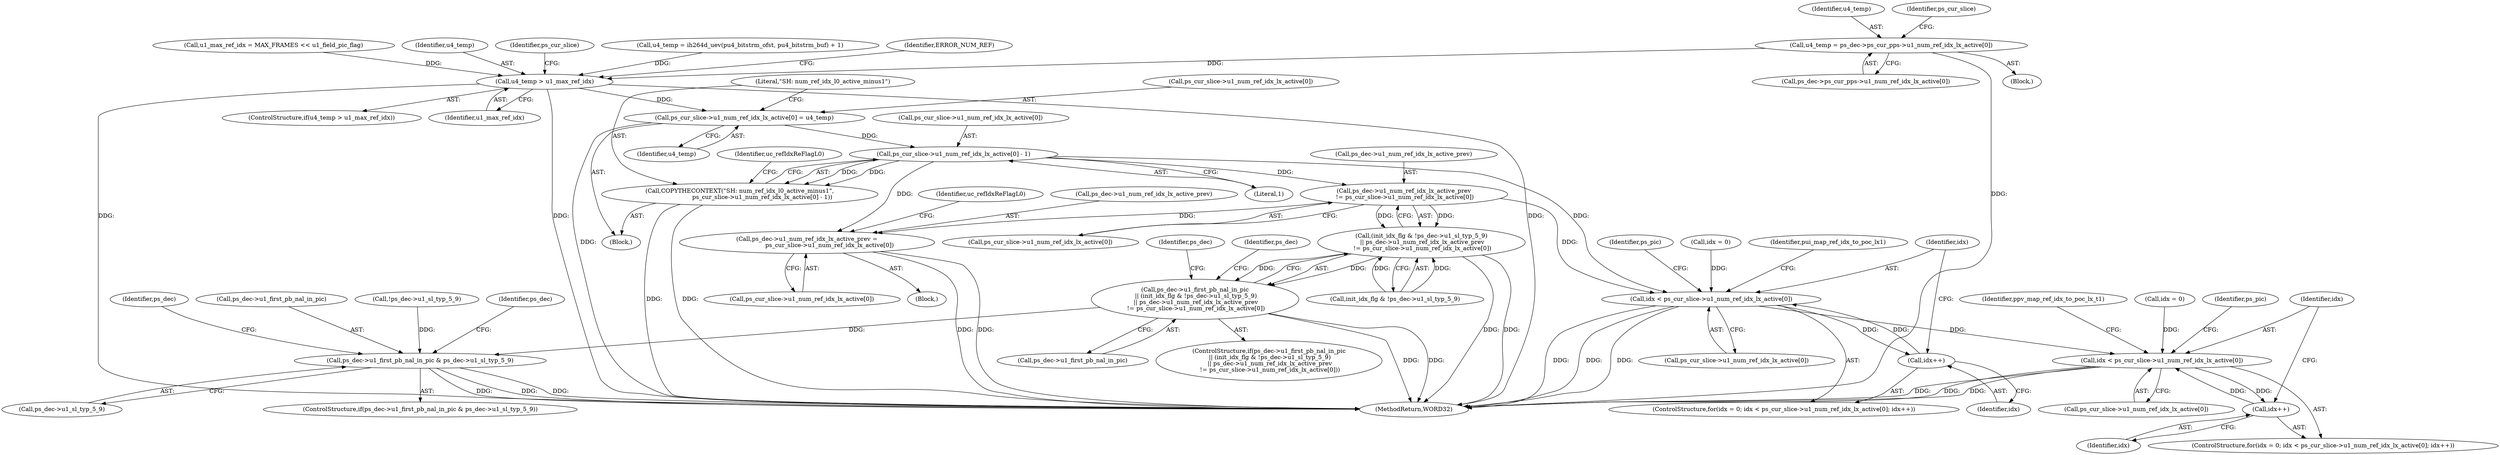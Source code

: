 digraph "0_Android_943323f1d9d3dd5c2634deb26cbe72343ca6b3db_2@pointer" {
"1000244" [label="(Call,u4_temp = ps_dec->ps_cur_pps->u1_num_ref_idx_lx_active[0])"];
"1000273" [label="(Call,u4_temp > u1_max_ref_idx)"];
"1000279" [label="(Call,ps_cur_slice->u1_num_ref_idx_lx_active[0] = u4_temp)"];
"1000288" [label="(Call,ps_cur_slice->u1_num_ref_idx_lx_active[0] - 1)"];
"1000286" [label="(Call,COPYTHECONTEXT(\"SH: num_ref_idx_l0_active_minus1\",\n                        ps_cur_slice->u1_num_ref_idx_lx_active[0] - 1))"];
"1000329" [label="(Call,ps_dec->u1_num_ref_idx_lx_active_prev\n != ps_cur_slice->u1_num_ref_idx_lx_active[0])"];
"1000322" [label="(Call,(init_idx_flg & !ps_dec->u1_sl_typ_5_9)\n || ps_dec->u1_num_ref_idx_lx_active_prev\n != ps_cur_slice->u1_num_ref_idx_lx_active[0])"];
"1000318" [label="(Call,ps_dec->u1_first_pb_nal_in_pic\n || (init_idx_flg & !ps_dec->u1_sl_typ_5_9)\n || ps_dec->u1_num_ref_idx_lx_active_prev\n != ps_cur_slice->u1_num_ref_idx_lx_active[0])"];
"1000342" [label="(Call,ps_dec->u1_first_pb_nal_in_pic & ps_dec->u1_sl_typ_5_9)"];
"1000354" [label="(Call,ps_dec->u1_num_ref_idx_lx_active_prev =\n                        ps_cur_slice->u1_num_ref_idx_lx_active[0])"];
"1000442" [label="(Call,idx < ps_cur_slice->u1_num_ref_idx_lx_active[0])"];
"1000449" [label="(Call,idx++)"];
"1000522" [label="(Call,idx < ps_cur_slice->u1_num_ref_idx_lx_active[0])"];
"1000529" [label="(Call,idx++)"];
"1000246" [label="(Call,ps_dec->ps_cur_pps->u1_num_ref_idx_lx_active[0])"];
"1000354" [label="(Call,ps_dec->u1_num_ref_idx_lx_active_prev =\n                        ps_cur_slice->u1_num_ref_idx_lx_active[0])"];
"1000518" [label="(ControlStructure,for(idx = 0; idx < ps_cur_slice->u1_num_ref_idx_lx_active[0]; idx++))"];
"1000274" [label="(Identifier,u4_temp)"];
"1000340" [label="(Identifier,ps_dec)"];
"1000288" [label="(Call,ps_cur_slice->u1_num_ref_idx_lx_active[0] - 1)"];
"1000273" [label="(Call,u4_temp > u1_max_ref_idx)"];
"1000295" [label="(Block,)"];
"1000272" [label="(ControlStructure,if(u4_temp > u1_max_ref_idx))"];
"1000245" [label="(Identifier,u4_temp)"];
"1000265" [label="(Block,)"];
"1000294" [label="(Literal,1)"];
"1000279" [label="(Call,ps_cur_slice->u1_num_ref_idx_lx_active[0] = u4_temp)"];
"1000317" [label="(ControlStructure,if(ps_dec->u1_first_pb_nal_in_pic\n || (init_idx_flg & !ps_dec->u1_sl_typ_5_9)\n || ps_dec->u1_num_ref_idx_lx_active_prev\n != ps_cur_slice->u1_num_ref_idx_lx_active[0]))"];
"1000280" [label="(Call,ps_cur_slice->u1_num_ref_idx_lx_active[0])"];
"1000286" [label="(Call,COPYTHECONTEXT(\"SH: num_ref_idx_l0_active_minus1\",\n                        ps_cur_slice->u1_num_ref_idx_lx_active[0] - 1))"];
"1001036" [label="(MethodReturn,WORD32)"];
"1000580" [label="(Identifier,ppv_map_ref_idx_to_poc_lx_t1)"];
"1000444" [label="(Call,ps_cur_slice->u1_num_ref_idx_lx_active[0])"];
"1000450" [label="(Identifier,idx)"];
"1000529" [label="(Call,idx++)"];
"1000275" [label="(Identifier,u1_max_ref_idx)"];
"1000358" [label="(Call,ps_cur_slice->u1_num_ref_idx_lx_active[0])"];
"1000330" [label="(Call,ps_dec->u1_num_ref_idx_lx_active_prev)"];
"1000364" [label="(Identifier,uc_refIdxReFlagL0)"];
"1000329" [label="(Call,ps_dec->u1_num_ref_idx_lx_active_prev\n != ps_cur_slice->u1_num_ref_idx_lx_active[0])"];
"1000322" [label="(Call,(init_idx_flg & !ps_dec->u1_sl_typ_5_9)\n || ps_dec->u1_num_ref_idx_lx_active_prev\n != ps_cur_slice->u1_num_ref_idx_lx_active[0])"];
"1000439" [label="(Call,idx = 0)"];
"1000443" [label="(Identifier,idx)"];
"1000318" [label="(Call,ps_dec->u1_first_pb_nal_in_pic\n || (init_idx_flg & !ps_dec->u1_sl_typ_5_9)\n || ps_dec->u1_num_ref_idx_lx_active_prev\n != ps_cur_slice->u1_num_ref_idx_lx_active[0])"];
"1000282" [label="(Identifier,ps_cur_slice)"];
"1000530" [label="(Identifier,idx)"];
"1000121" [label="(Block,)"];
"1000258" [label="(Call,u4_temp = ih264d_uev(pu4_bitstrm_ofst, pu4_bitstrm_buf) + 1)"];
"1000523" [label="(Identifier,idx)"];
"1000323" [label="(Call,init_idx_flg & !ps_dec->u1_sl_typ_5_9)"];
"1000519" [label="(Call,idx = 0)"];
"1000278" [label="(Identifier,ERROR_NUM_REF)"];
"1000289" [label="(Call,ps_cur_slice->u1_num_ref_idx_lx_active[0])"];
"1000469" [label="(Identifier,pui_map_ref_idx_to_poc_lx1)"];
"1000341" [label="(ControlStructure,if(ps_dec->u1_first_pb_nal_in_pic & ps_dec->u1_sl_typ_5_9))"];
"1000344" [label="(Identifier,ps_dec)"];
"1000346" [label="(Call,ps_dec->u1_sl_typ_5_9)"];
"1000533" [label="(Identifier,ps_pic)"];
"1000343" [label="(Call,ps_dec->u1_first_pb_nal_in_pic)"];
"1000287" [label="(Literal,\"SH: num_ref_idx_l0_active_minus1\")"];
"1000442" [label="(Call,idx < ps_cur_slice->u1_num_ref_idx_lx_active[0])"];
"1000325" [label="(Call,!ps_dec->u1_sl_typ_5_9)"];
"1000355" [label="(Call,ps_dec->u1_num_ref_idx_lx_active_prev)"];
"1000453" [label="(Identifier,ps_pic)"];
"1000438" [label="(ControlStructure,for(idx = 0; idx < ps_cur_slice->u1_num_ref_idx_lx_active[0]; idx++))"];
"1000285" [label="(Identifier,u4_temp)"];
"1000356" [label="(Identifier,ps_dec)"];
"1000319" [label="(Call,ps_dec->u1_first_pb_nal_in_pic)"];
"1000244" [label="(Call,u4_temp = ps_dec->ps_cur_pps->u1_num_ref_idx_lx_active[0])"];
"1000267" [label="(Call,u1_max_ref_idx = MAX_FRAMES << u1_field_pic_flag)"];
"1000449" [label="(Call,idx++)"];
"1000351" [label="(Identifier,ps_dec)"];
"1000298" [label="(Identifier,uc_refIdxReFlagL0)"];
"1000333" [label="(Call,ps_cur_slice->u1_num_ref_idx_lx_active[0])"];
"1000342" [label="(Call,ps_dec->u1_first_pb_nal_in_pic & ps_dec->u1_sl_typ_5_9)"];
"1000524" [label="(Call,ps_cur_slice->u1_num_ref_idx_lx_active[0])"];
"1000522" [label="(Call,idx < ps_cur_slice->u1_num_ref_idx_lx_active[0])"];
"1000255" [label="(Identifier,ps_cur_slice)"];
"1000244" -> "1000121"  [label="AST: "];
"1000244" -> "1000246"  [label="CFG: "];
"1000245" -> "1000244"  [label="AST: "];
"1000246" -> "1000244"  [label="AST: "];
"1000255" -> "1000244"  [label="CFG: "];
"1000244" -> "1001036"  [label="DDG: "];
"1000244" -> "1000273"  [label="DDG: "];
"1000273" -> "1000272"  [label="AST: "];
"1000273" -> "1000275"  [label="CFG: "];
"1000274" -> "1000273"  [label="AST: "];
"1000275" -> "1000273"  [label="AST: "];
"1000278" -> "1000273"  [label="CFG: "];
"1000282" -> "1000273"  [label="CFG: "];
"1000273" -> "1001036"  [label="DDG: "];
"1000273" -> "1001036"  [label="DDG: "];
"1000273" -> "1001036"  [label="DDG: "];
"1000258" -> "1000273"  [label="DDG: "];
"1000267" -> "1000273"  [label="DDG: "];
"1000273" -> "1000279"  [label="DDG: "];
"1000279" -> "1000265"  [label="AST: "];
"1000279" -> "1000285"  [label="CFG: "];
"1000280" -> "1000279"  [label="AST: "];
"1000285" -> "1000279"  [label="AST: "];
"1000287" -> "1000279"  [label="CFG: "];
"1000279" -> "1001036"  [label="DDG: "];
"1000279" -> "1000288"  [label="DDG: "];
"1000288" -> "1000286"  [label="AST: "];
"1000288" -> "1000294"  [label="CFG: "];
"1000289" -> "1000288"  [label="AST: "];
"1000294" -> "1000288"  [label="AST: "];
"1000286" -> "1000288"  [label="CFG: "];
"1000288" -> "1000286"  [label="DDG: "];
"1000288" -> "1000286"  [label="DDG: "];
"1000288" -> "1000329"  [label="DDG: "];
"1000288" -> "1000354"  [label="DDG: "];
"1000288" -> "1000442"  [label="DDG: "];
"1000286" -> "1000265"  [label="AST: "];
"1000287" -> "1000286"  [label="AST: "];
"1000298" -> "1000286"  [label="CFG: "];
"1000286" -> "1001036"  [label="DDG: "];
"1000286" -> "1001036"  [label="DDG: "];
"1000329" -> "1000322"  [label="AST: "];
"1000329" -> "1000333"  [label="CFG: "];
"1000330" -> "1000329"  [label="AST: "];
"1000333" -> "1000329"  [label="AST: "];
"1000322" -> "1000329"  [label="CFG: "];
"1000329" -> "1000322"  [label="DDG: "];
"1000329" -> "1000322"  [label="DDG: "];
"1000329" -> "1000354"  [label="DDG: "];
"1000329" -> "1000442"  [label="DDG: "];
"1000322" -> "1000318"  [label="AST: "];
"1000322" -> "1000323"  [label="CFG: "];
"1000323" -> "1000322"  [label="AST: "];
"1000318" -> "1000322"  [label="CFG: "];
"1000322" -> "1001036"  [label="DDG: "];
"1000322" -> "1001036"  [label="DDG: "];
"1000322" -> "1000318"  [label="DDG: "];
"1000322" -> "1000318"  [label="DDG: "];
"1000323" -> "1000322"  [label="DDG: "];
"1000323" -> "1000322"  [label="DDG: "];
"1000318" -> "1000317"  [label="AST: "];
"1000318" -> "1000319"  [label="CFG: "];
"1000319" -> "1000318"  [label="AST: "];
"1000340" -> "1000318"  [label="CFG: "];
"1000344" -> "1000318"  [label="CFG: "];
"1000318" -> "1001036"  [label="DDG: "];
"1000318" -> "1001036"  [label="DDG: "];
"1000318" -> "1000342"  [label="DDG: "];
"1000342" -> "1000341"  [label="AST: "];
"1000342" -> "1000346"  [label="CFG: "];
"1000343" -> "1000342"  [label="AST: "];
"1000346" -> "1000342"  [label="AST: "];
"1000351" -> "1000342"  [label="CFG: "];
"1000356" -> "1000342"  [label="CFG: "];
"1000342" -> "1001036"  [label="DDG: "];
"1000342" -> "1001036"  [label="DDG: "];
"1000342" -> "1001036"  [label="DDG: "];
"1000325" -> "1000342"  [label="DDG: "];
"1000354" -> "1000295"  [label="AST: "];
"1000354" -> "1000358"  [label="CFG: "];
"1000355" -> "1000354"  [label="AST: "];
"1000358" -> "1000354"  [label="AST: "];
"1000364" -> "1000354"  [label="CFG: "];
"1000354" -> "1001036"  [label="DDG: "];
"1000354" -> "1001036"  [label="DDG: "];
"1000442" -> "1000438"  [label="AST: "];
"1000442" -> "1000444"  [label="CFG: "];
"1000443" -> "1000442"  [label="AST: "];
"1000444" -> "1000442"  [label="AST: "];
"1000453" -> "1000442"  [label="CFG: "];
"1000469" -> "1000442"  [label="CFG: "];
"1000442" -> "1001036"  [label="DDG: "];
"1000442" -> "1001036"  [label="DDG: "];
"1000442" -> "1001036"  [label="DDG: "];
"1000439" -> "1000442"  [label="DDG: "];
"1000449" -> "1000442"  [label="DDG: "];
"1000442" -> "1000449"  [label="DDG: "];
"1000442" -> "1000522"  [label="DDG: "];
"1000449" -> "1000438"  [label="AST: "];
"1000449" -> "1000450"  [label="CFG: "];
"1000450" -> "1000449"  [label="AST: "];
"1000443" -> "1000449"  [label="CFG: "];
"1000522" -> "1000518"  [label="AST: "];
"1000522" -> "1000524"  [label="CFG: "];
"1000523" -> "1000522"  [label="AST: "];
"1000524" -> "1000522"  [label="AST: "];
"1000533" -> "1000522"  [label="CFG: "];
"1000580" -> "1000522"  [label="CFG: "];
"1000522" -> "1001036"  [label="DDG: "];
"1000522" -> "1001036"  [label="DDG: "];
"1000522" -> "1001036"  [label="DDG: "];
"1000519" -> "1000522"  [label="DDG: "];
"1000529" -> "1000522"  [label="DDG: "];
"1000522" -> "1000529"  [label="DDG: "];
"1000529" -> "1000518"  [label="AST: "];
"1000529" -> "1000530"  [label="CFG: "];
"1000530" -> "1000529"  [label="AST: "];
"1000523" -> "1000529"  [label="CFG: "];
}
